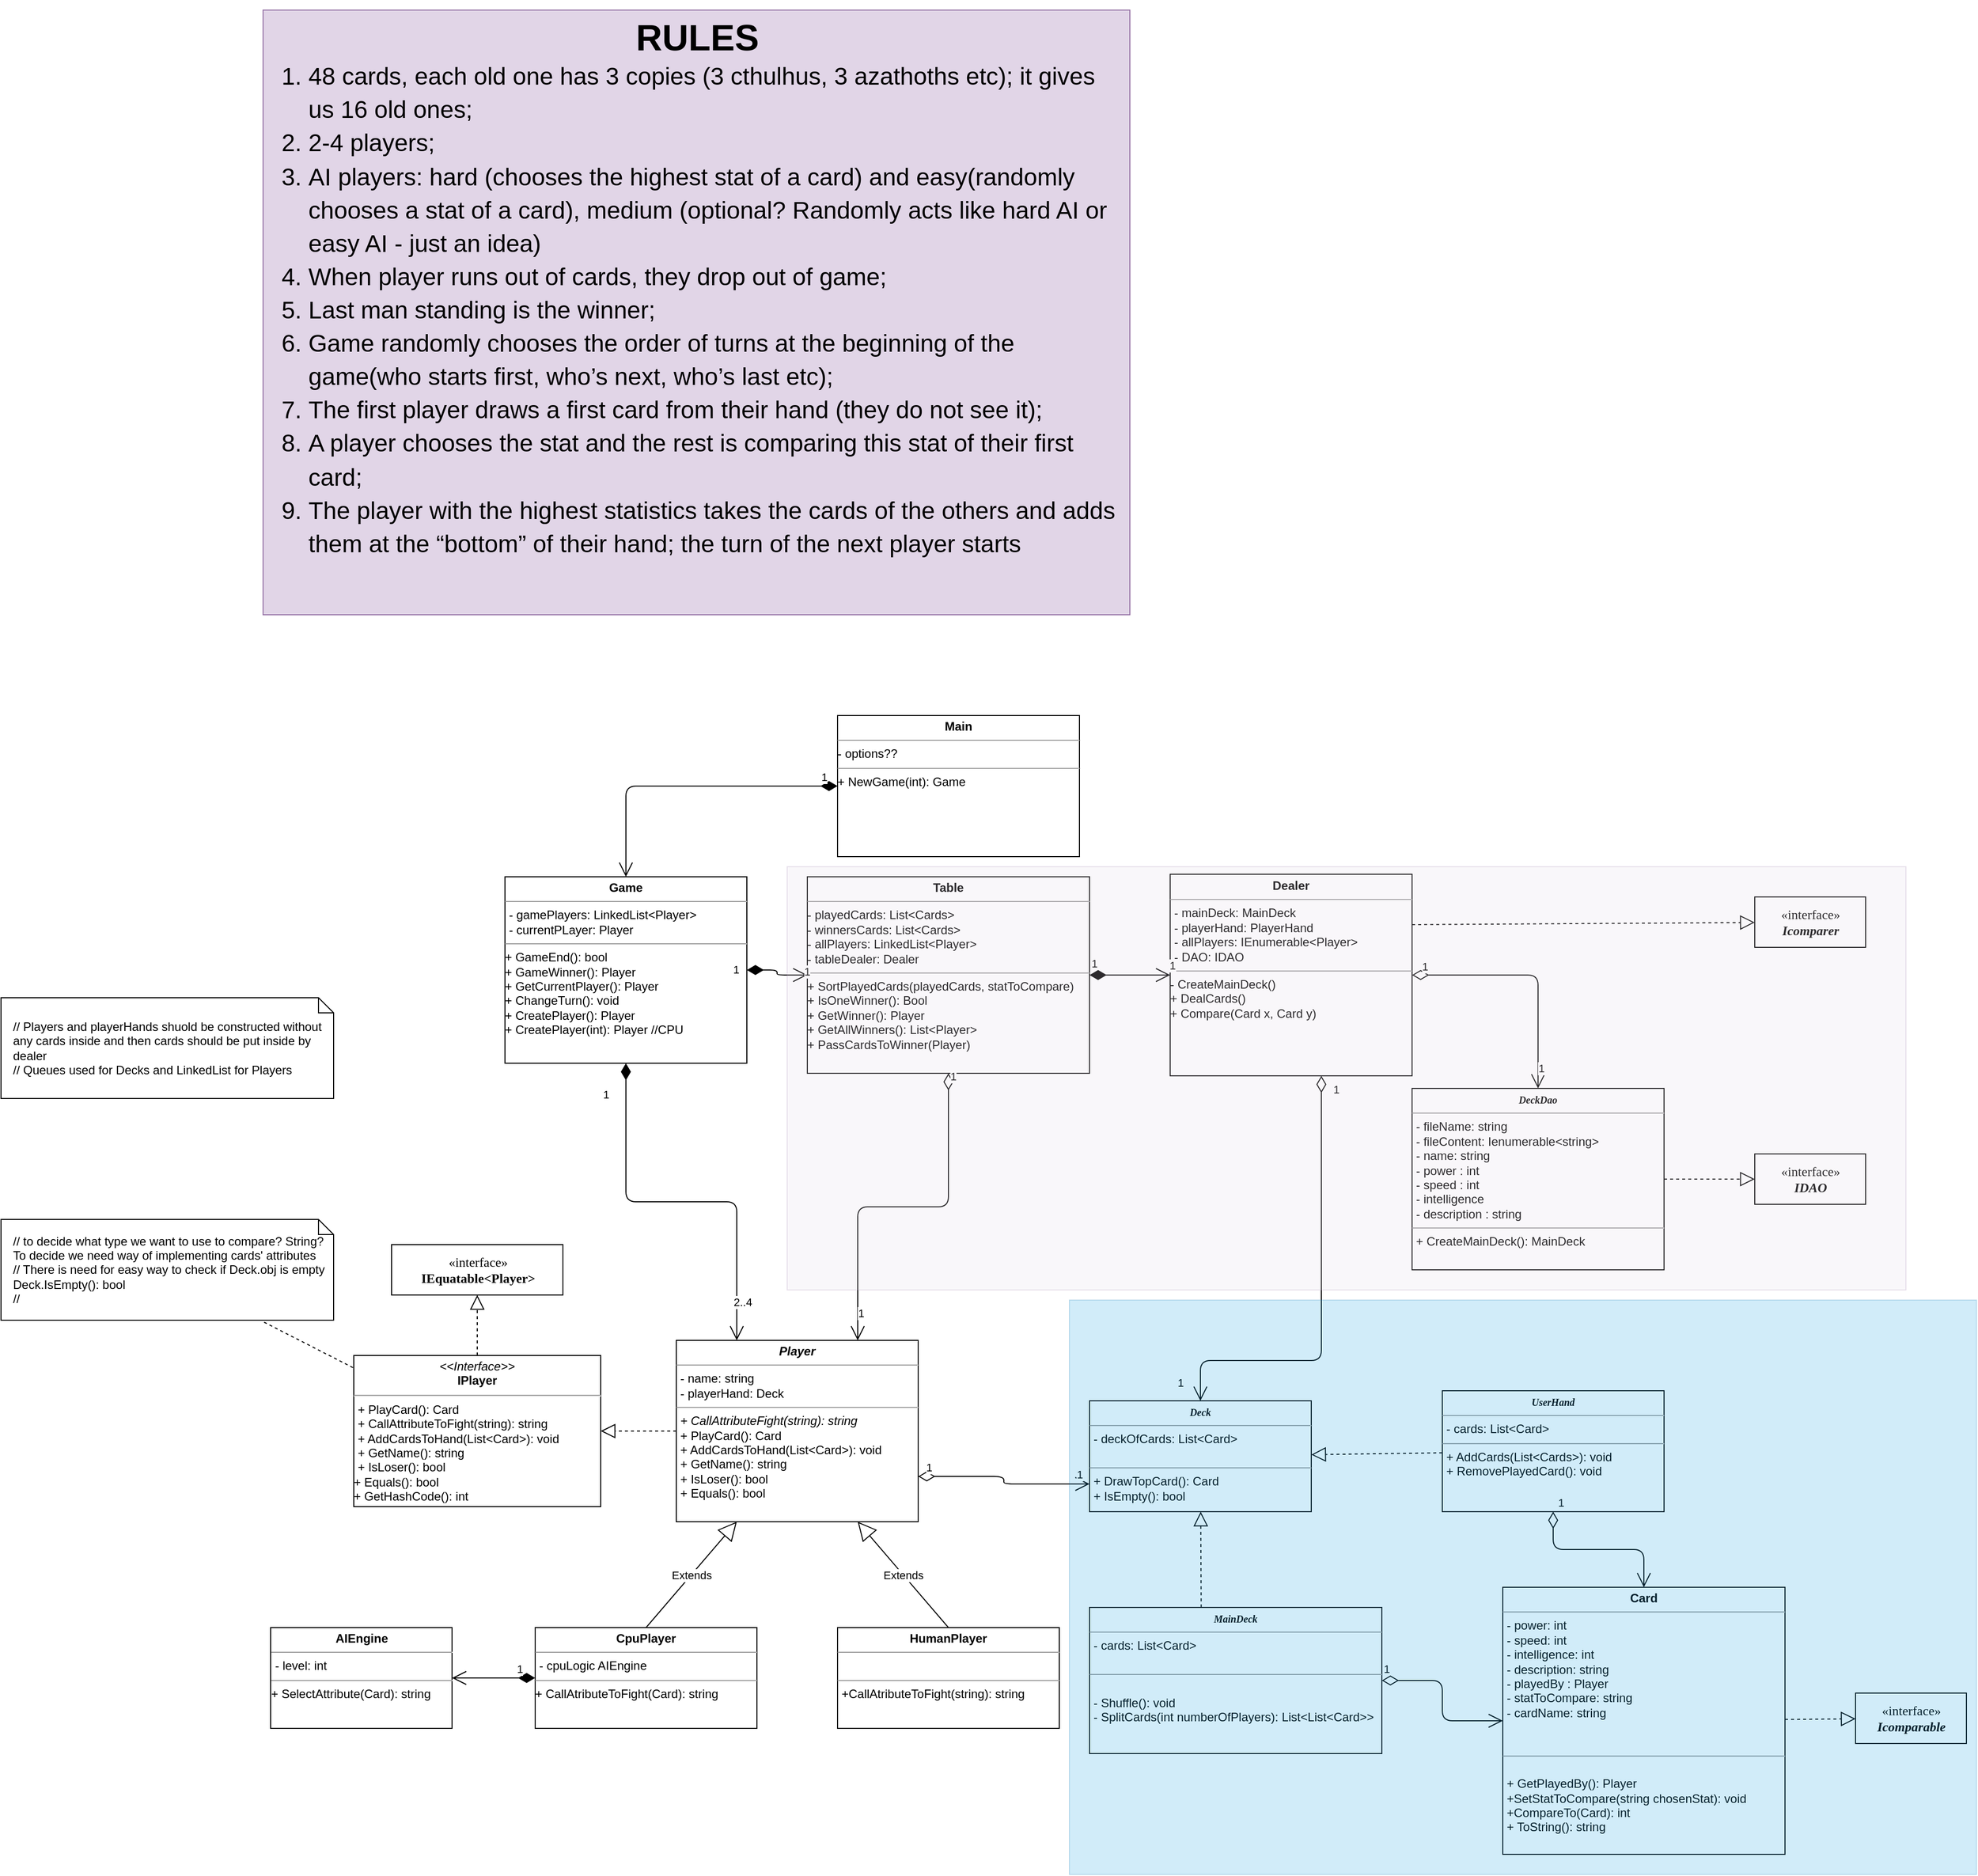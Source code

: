 <mxfile version="13.3.5" type="google"><diagram name="Page-1" id="c4acf3e9-155e-7222-9cf6-157b1a14988f"><mxGraphModel dx="3731" dy="2189" grid="1" gridSize="10" guides="1" tooltips="1" connect="1" arrows="1" fold="1" page="1" pageScale="1" pageWidth="850" pageHeight="1100" background="#ffffff" math="0" shadow="0"><root><mxCell id="0"/><mxCell id="1" parent="0"/><mxCell id="5d2195bd80daf111-9" value="&lt;p style=&quot;margin: 0px ; margin-top: 4px ; text-align: center&quot;&gt;&lt;b&gt;Card&lt;/b&gt;&lt;/p&gt;&lt;hr size=&quot;1&quot;&gt;&lt;p style=&quot;margin: 0px ; margin-left: 4px&quot;&gt;- power: int&lt;br&gt;- speed: int&lt;/p&gt;&lt;p style=&quot;margin: 0px ; margin-left: 4px&quot;&gt;- intelligence: int&lt;/p&gt;&lt;p style=&quot;margin: 0px ; margin-left: 4px&quot;&gt;- description: string&lt;/p&gt;&lt;p style=&quot;margin: 0px ; margin-left: 4px&quot;&gt;- playedBy : Player&lt;/p&gt;&lt;p style=&quot;margin: 0px ; margin-left: 4px&quot;&gt;- statToCompare: string&lt;/p&gt;&lt;p style=&quot;margin: 0px ; margin-left: 4px&quot;&gt;- cardName: string&lt;/p&gt;&lt;p style=&quot;margin: 0px ; margin-left: 4px&quot;&gt;&lt;br&gt;&lt;/p&gt;&lt;p style=&quot;margin: 0px ; margin-left: 4px&quot;&gt;&lt;br&gt;&lt;/p&gt;&lt;hr size=&quot;1&quot;&gt;&lt;p style=&quot;margin: 0px ; margin-left: 4px&quot;&gt;&lt;br&gt;+ GetPlayedBy(): Player&lt;/p&gt;&lt;p style=&quot;margin: 0px ; margin-left: 4px&quot;&gt;+SetStatToCompare(string chosenStat): void&lt;/p&gt;&lt;p style=&quot;margin: 0px ; margin-left: 4px&quot;&gt;+CompareTo(Card): int&lt;/p&gt;&lt;p style=&quot;margin: 0px ; margin-left: 4px&quot;&gt;+ ToString(): string&lt;/p&gt;&lt;p style=&quot;margin: 0px ; margin-left: 4px&quot;&gt;&lt;br&gt;&lt;/p&gt;&lt;p style=&quot;margin: 0px ; margin-left: 4px&quot;&gt;&lt;br&gt;&lt;/p&gt;" style="verticalAlign=top;align=left;overflow=fill;fontSize=12;fontFamily=Helvetica;html=1;rounded=0;shadow=0;comic=0;labelBackgroundColor=none;strokeWidth=1" parent="1" vertex="1"><mxGeometry x="300" y="525" width="280" height="265" as="geometry"/></mxCell><mxCell id="5d2195bd80daf111-13" value="&lt;font style=&quot;font-size: 13px&quot;&gt;«interface»&lt;br&gt;&lt;i&gt;&lt;b&gt;Icomparable&lt;/b&gt;&lt;/i&gt;&lt;/font&gt;" style="html=1;rounded=0;shadow=0;comic=0;labelBackgroundColor=none;strokeWidth=1;fontFamily=Verdana;fontSize=10;align=center;" parent="1" vertex="1"><mxGeometry x="650" y="630" width="110" height="50" as="geometry"/></mxCell><mxCell id="zJbqKSlz1I0cdjYQfldE-4" value="" style="endArrow=block;dashed=1;endFill=0;endSize=12;html=1;" parent="1" source="5d2195bd80daf111-9" target="5d2195bd80daf111-13" edge="1"><mxGeometry width="160" relative="1" as="geometry"><mxPoint x="403" y="600" as="sourcePoint"/><mxPoint x="220" y="587" as="targetPoint"/></mxGeometry></mxCell><mxCell id="zJbqKSlz1I0cdjYQfldE-5" value="&lt;p style=&quot;margin: 0px ; margin-top: 4px ; text-align: center&quot;&gt;&lt;i style=&quot;font-family: &amp;#34;verdana&amp;#34; ; font-size: 10px&quot;&gt;&lt;b&gt;Deck&lt;/b&gt;&lt;/i&gt;&lt;br&gt;&lt;/p&gt;&lt;hr size=&quot;1&quot;&gt;&lt;p style=&quot;margin: 0px ; margin-left: 4px&quot;&gt;&lt;span&gt;- deckOfCards: List&amp;lt;Card&amp;gt;&lt;/span&gt;&lt;br&gt;&lt;/p&gt;&lt;p style=&quot;margin: 0px ; margin-left: 4px&quot;&gt;&lt;br&gt;&lt;/p&gt;&lt;hr size=&quot;1&quot;&gt;&lt;p style=&quot;margin: 0px ; margin-left: 4px&quot;&gt;+ DrawTopCard(): Card&lt;/p&gt;&lt;p style=&quot;margin: 0px ; margin-left: 4px&quot;&gt;+ IsEmpty(): bool&lt;/p&gt;" style="verticalAlign=top;align=left;overflow=fill;fontSize=12;fontFamily=Helvetica;html=1;rounded=0;shadow=0;comic=0;labelBackgroundColor=none;strokeWidth=1" parent="1" vertex="1"><mxGeometry x="-110" y="340" width="220" height="110" as="geometry"/></mxCell><mxCell id="knvV5cfV0-kSAaih6F3k-11" value="&lt;p style=&quot;margin: 0px ; margin-top: 4px ; text-align: center&quot;&gt;&lt;i&gt;&lt;b&gt;Player&lt;/b&gt;&lt;/i&gt;&lt;br&gt;&lt;/p&gt;&lt;hr size=&quot;1&quot;&gt;&lt;p style=&quot;margin: 0px ; margin-left: 4px&quot;&gt;- name: string&lt;/p&gt;&lt;p style=&quot;margin: 0px ; margin-left: 4px&quot;&gt;- playerHand: Deck&lt;br&gt;&lt;/p&gt;&lt;hr size=&quot;1&quot;&gt;&lt;p style=&quot;margin: 0px ; margin-left: 4px&quot;&gt;&lt;i&gt;+ CallAttributeFight(string): string&lt;/i&gt;&lt;/p&gt;&lt;p style=&quot;margin: 0px ; margin-left: 4px&quot;&gt;+ PlayCard(): Card&lt;br&gt;&lt;/p&gt;&lt;p style=&quot;margin: 0px ; margin-left: 4px&quot;&gt;+ AddCardsToHand(List&amp;lt;Card&amp;gt;): void&lt;/p&gt;&lt;p style=&quot;margin: 0px ; margin-left: 4px&quot;&gt;+ GetName(): string&lt;br&gt;&lt;/p&gt;&lt;p style=&quot;margin: 0px ; margin-left: 4px&quot;&gt;+ IsLoser(): bool&lt;/p&gt;&lt;p style=&quot;margin: 0px ; margin-left: 4px&quot;&gt;+ Equals(): bool&lt;br&gt;&lt;/p&gt;&lt;p style=&quot;margin: 0px ; margin-left: 4px&quot;&gt;&lt;br&gt;&lt;/p&gt;" style="verticalAlign=top;align=left;overflow=fill;fontSize=12;fontFamily=Helvetica;html=1;rounded=0;shadow=0;comic=0;labelBackgroundColor=none;strokeWidth=1" parent="1" vertex="1"><mxGeometry x="-520" y="280" width="240" height="180" as="geometry"/></mxCell><mxCell id="zJbqKSlz1I0cdjYQfldE-6" value="&lt;p style=&quot;margin: 4px 0px 0px ; text-align: center&quot;&gt;&lt;font face=&quot;verdana&quot;&gt;&lt;span style=&quot;font-size: 10px&quot;&gt;&lt;b&gt;&lt;i&gt;MainDeck&lt;/i&gt;&lt;/b&gt;&lt;/span&gt;&lt;/font&gt;&lt;/p&gt;&lt;hr size=&quot;1&quot;&gt;&lt;p style=&quot;margin: 0px 0px 0px 4px&quot;&gt;- cards: List&amp;lt;Card&amp;gt;&lt;br&gt;&lt;/p&gt;&lt;p style=&quot;margin: 0px 0px 0px 4px&quot;&gt;&lt;br&gt;&lt;/p&gt;&lt;hr size=&quot;1&quot;&gt;&lt;p style=&quot;margin: 0px 0px 0px 4px&quot;&gt;&lt;br&gt;&lt;/p&gt;&lt;p style=&quot;margin: 0px 0px 0px 4px&quot;&gt;- Shuffle(): void&lt;br&gt;- SplitCards(int numberOfPlayers): List&amp;lt;List&amp;lt;Card&amp;gt;&amp;gt;&lt;/p&gt;" style="verticalAlign=top;align=left;overflow=fill;fontSize=12;fontFamily=Helvetica;html=1;rounded=0;shadow=0;comic=0;labelBackgroundColor=none;strokeWidth=1" parent="1" vertex="1"><mxGeometry x="-110" y="545" width="290" height="145" as="geometry"/></mxCell><mxCell id="zJbqKSlz1I0cdjYQfldE-7" value="&lt;p style=&quot;margin: 0px ; margin-top: 4px ; text-align: center&quot;&gt;&lt;i style=&quot;font-family: &amp;#34;verdana&amp;#34; ; font-size: 10px&quot;&gt;&lt;b&gt;UserHand&lt;/b&gt;&lt;/i&gt;&lt;/p&gt;&lt;hr size=&quot;1&quot;&gt;&lt;p style=&quot;margin: 0px ; margin-left: 4px&quot;&gt;&lt;span&gt;- cards: List&amp;lt;Card&amp;gt;&lt;/span&gt;&lt;br&gt;&lt;/p&gt;&lt;hr size=&quot;1&quot;&gt;&lt;p style=&quot;margin: 0px ; margin-left: 4px&quot;&gt;+ AddCards(List&amp;lt;Cards&amp;gt;): void&lt;br&gt;&lt;/p&gt;&lt;p style=&quot;margin: 0px ; margin-left: 4px&quot;&gt;+ RemovePlayedCard(): void&lt;/p&gt;" style="verticalAlign=top;align=left;overflow=fill;fontSize=12;fontFamily=Helvetica;html=1;rounded=0;shadow=0;comic=0;labelBackgroundColor=none;strokeWidth=1" parent="1" vertex="1"><mxGeometry x="240" y="330" width="220" height="120" as="geometry"/></mxCell><mxCell id="knvV5cfV0-kSAaih6F3k-12" value="&lt;p style=&quot;margin: 0px ; margin-top: 4px ; text-align: center&quot;&gt;&lt;b&gt;HumanPlayer&lt;/b&gt;&lt;br&gt;&lt;/p&gt;&lt;hr size=&quot;1&quot;&gt;&lt;br&gt;&lt;hr size=&quot;1&quot;&gt;&lt;p style=&quot;margin: 0px ; margin-left: 4px&quot;&gt;+CallAtributeToFight(string): string&lt;/p&gt;" style="verticalAlign=top;align=left;overflow=fill;fontSize=12;fontFamily=Helvetica;html=1;rounded=0;shadow=0;comic=0;labelBackgroundColor=none;strokeWidth=1" parent="1" vertex="1"><mxGeometry x="-360" y="565" width="220" height="100" as="geometry"/></mxCell><mxCell id="knvV5cfV0-kSAaih6F3k-13" value="&lt;p style=&quot;margin: 0px ; margin-top: 4px ; text-align: center&quot;&gt;&lt;i&gt;&amp;lt;&amp;lt;Interface&amp;gt;&amp;gt;&lt;/i&gt;&lt;br&gt;&lt;b&gt;IPlayer&lt;/b&gt;&lt;/p&gt;&lt;hr&gt;&lt;p style=&quot;margin: 0px ; margin-left: 4px&quot;&gt;+ PlayCard(): Card&lt;br&gt;+ CallAttributeToFight(string): string&lt;br&gt;&lt;/p&gt;&lt;p style=&quot;margin: 0px ; margin-left: 4px&quot;&gt;+ AddCardsToHand(List&amp;lt;Card&amp;gt;): void&lt;/p&gt;&lt;p style=&quot;margin: 0px ; margin-left: 4px&quot;&gt;+ GetName(): string&lt;br&gt;&lt;/p&gt;&lt;p style=&quot;margin: 0px ; margin-left: 4px&quot;&gt;+ IsLoser(): bool&lt;/p&gt;&lt;div&gt;+ Equals(): bool&lt;/div&gt;&lt;div&gt;+ GetHashCode(): int&lt;br&gt;&lt;/div&gt;&lt;div&gt;&lt;br&gt;&lt;/div&gt;" style="verticalAlign=top;align=left;overflow=fill;fontSize=12;fontFamily=Helvetica;html=1;rounded=0;shadow=0;comic=0;labelBackgroundColor=none;strokeWidth=1;strokeColor=#000000;" parent="1" vertex="1"><mxGeometry x="-840" y="295" width="245" height="150" as="geometry"/></mxCell><mxCell id="zJbqKSlz1I0cdjYQfldE-8" value="" style="endArrow=block;dashed=1;endFill=0;endSize=12;html=1;exitX=0.382;exitY=0;exitDx=0;exitDy=0;exitPerimeter=0;" parent="1" source="zJbqKSlz1I0cdjYQfldE-6" target="zJbqKSlz1I0cdjYQfldE-5" edge="1"><mxGeometry width="160" relative="1" as="geometry"><mxPoint x="40" y="510" as="sourcePoint"/><mxPoint x="40" y="421" as="targetPoint"/></mxGeometry></mxCell><mxCell id="zJbqKSlz1I0cdjYQfldE-9" value="" style="endArrow=block;dashed=1;endFill=0;endSize=12;html=1;" parent="1" source="zJbqKSlz1I0cdjYQfldE-7" target="zJbqKSlz1I0cdjYQfldE-5" edge="1"><mxGeometry width="160" relative="1" as="geometry"><mxPoint x="171.57" y="510" as="sourcePoint"/><mxPoint x="170" y="421" as="targetPoint"/></mxGeometry></mxCell><mxCell id="knvV5cfV0-kSAaih6F3k-14" value="Extends" style="endArrow=block;endSize=16;endFill=0;html=1;exitX=0.5;exitY=0;exitDx=0;exitDy=0;entryX=0.75;entryY=1;entryDx=0;entryDy=0;" parent="1" source="knvV5cfV0-kSAaih6F3k-12" target="knvV5cfV0-kSAaih6F3k-11" edge="1"><mxGeometry width="160" relative="1" as="geometry"><mxPoint x="-270" y="410" as="sourcePoint"/><mxPoint x="-110" y="410" as="targetPoint"/></mxGeometry></mxCell><mxCell id="knvV5cfV0-kSAaih6F3k-16" value="&lt;p style=&quot;margin: 0px ; margin-top: 4px ; text-align: center&quot;&gt;&lt;b&gt;CpuPlayer&lt;/b&gt;&lt;br&gt;&lt;/p&gt;&lt;hr size=&quot;1&quot;&gt;&lt;p style=&quot;margin: 0px ; margin-left: 4px&quot;&gt;- cpuLogic AIEngine&lt;br&gt;&lt;/p&gt;&lt;hr size=&quot;1&quot;&gt;+ CallAtributeToFight(Card): string" style="verticalAlign=top;align=left;overflow=fill;fontSize=12;fontFamily=Helvetica;html=1;rounded=0;shadow=0;comic=0;labelBackgroundColor=none;strokeWidth=1" parent="1" vertex="1"><mxGeometry x="-660" y="565" width="220" height="100" as="geometry"/></mxCell><mxCell id="knvV5cfV0-kSAaih6F3k-17" value="Extends" style="endArrow=block;endSize=16;endFill=0;html=1;exitX=0.5;exitY=0;exitDx=0;exitDy=0;entryX=0.25;entryY=1;entryDx=0;entryDy=0;" parent="1" source="knvV5cfV0-kSAaih6F3k-16" target="knvV5cfV0-kSAaih6F3k-11" edge="1"><mxGeometry width="160" relative="1" as="geometry"><mxPoint x="-420" y="546" as="sourcePoint"/><mxPoint x="-520" y="410" as="targetPoint"/></mxGeometry></mxCell><mxCell id="knvV5cfV0-kSAaih6F3k-19" value="" style="endArrow=block;dashed=1;endFill=0;endSize=12;html=1;entryX=1;entryY=0.5;entryDx=0;entryDy=0;exitX=0;exitY=0.5;exitDx=0;exitDy=0;" parent="1" source="knvV5cfV0-kSAaih6F3k-11" target="knvV5cfV0-kSAaih6F3k-13" edge="1"><mxGeometry width="160" relative="1" as="geometry"><mxPoint x="-500" y="190" as="sourcePoint"/><mxPoint x="-340" y="190" as="targetPoint"/></mxGeometry></mxCell><mxCell id="zJbqKSlz1I0cdjYQfldE-13" value="1" style="endArrow=open;html=1;endSize=12;startArrow=diamondThin;startSize=14;startFill=0;edgeStyle=orthogonalEdgeStyle;align=left;verticalAlign=bottom;" parent="1" source="zJbqKSlz1I0cdjYQfldE-7" target="5d2195bd80daf111-9" edge="1"><mxGeometry x="-1" y="3" relative="1" as="geometry"><mxPoint x="220" y="650" as="sourcePoint"/><mxPoint x="380" y="650" as="targetPoint"/></mxGeometry></mxCell><mxCell id="zJbqKSlz1I0cdjYQfldE-14" value="1" style="endArrow=open;html=1;endSize=12;startArrow=diamondThin;startSize=14;startFill=0;edgeStyle=orthogonalEdgeStyle;align=left;verticalAlign=bottom;" parent="1" source="zJbqKSlz1I0cdjYQfldE-6" target="5d2195bd80daf111-9" edge="1"><mxGeometry x="-1" y="3" relative="1" as="geometry"><mxPoint y="650" as="sourcePoint"/><mxPoint x="370" y="770" as="targetPoint"/><Array as="points"/></mxGeometry></mxCell><mxCell id="zJbqKSlz1I0cdjYQfldE-15" style="edgeStyle=orthogonalEdgeStyle;rounded=0;orthogonalLoop=1;jettySize=auto;html=1;exitX=0.5;exitY=1;exitDx=0;exitDy=0;" parent="1" source="zJbqKSlz1I0cdjYQfldE-5" target="zJbqKSlz1I0cdjYQfldE-5" edge="1"><mxGeometry relative="1" as="geometry"/></mxCell><mxCell id="zJbqKSlz1I0cdjYQfldE-16" value="&lt;font style=&quot;font-size: 13px&quot;&gt;«interface»&lt;br&gt;&lt;i&gt;&lt;b&gt;Icomparer&lt;/b&gt;&lt;/i&gt;&lt;/font&gt;" style="html=1;rounded=0;shadow=0;comic=0;labelBackgroundColor=none;strokeWidth=1;fontFamily=Verdana;fontSize=10;align=center;" parent="1" vertex="1"><mxGeometry x="550" y="-160" width="110" height="50" as="geometry"/></mxCell><mxCell id="zJbqKSlz1I0cdjYQfldE-20" value="" style="endArrow=block;dashed=1;endFill=0;endSize=12;html=1;exitX=1;exitY=0.25;exitDx=0;exitDy=0;" parent="1" source="zDq9rpyHAL72L7RHQZ0R-9" target="zJbqKSlz1I0cdjYQfldE-16" edge="1"><mxGeometry width="160" relative="1" as="geometry"><mxPoint x="705" y="520" as="sourcePoint"/><mxPoint x="520" y="460" as="targetPoint"/></mxGeometry></mxCell><mxCell id="zJbqKSlz1I0cdjYQfldE-22" value="&lt;p style=&quot;margin: 4px 0px 0px ; text-align: center&quot;&gt;&lt;font face=&quot;verdana&quot;&gt;&lt;span style=&quot;font-size: 10px&quot;&gt;&lt;b&gt;&lt;i&gt;DeckDao&lt;/i&gt;&lt;/b&gt;&lt;/span&gt;&lt;/font&gt;&lt;/p&gt;&lt;hr size=&quot;1&quot;&gt;&lt;p style=&quot;margin: 0px 0px 0px 4px&quot;&gt;- fileName: string&lt;/p&gt;&lt;p style=&quot;margin: 0px 0px 0px 4px&quot;&gt;- fileContent: Ienumerable&amp;lt;string&amp;gt;&lt;/p&gt;&lt;p style=&quot;margin: 0px 0px 0px 4px&quot;&gt;- name: string&lt;/p&gt;&lt;p style=&quot;margin: 0px 0px 0px 4px&quot;&gt;- power : int&lt;/p&gt;&lt;p style=&quot;margin: 0px 0px 0px 4px&quot;&gt;- speed : int&lt;/p&gt;&lt;p style=&quot;margin: 0px 0px 0px 4px&quot;&gt;- intelligence&lt;/p&gt;&lt;p style=&quot;margin: 0px 0px 0px 4px&quot;&gt;- description : string&lt;/p&gt;&lt;hr size=&quot;1&quot;&gt;&lt;p style=&quot;margin: 0px 0px 0px 4px&quot;&gt;+ CreateMainDeck(): MainDeck&lt;/p&gt;&lt;p style=&quot;margin: 0px 0px 0px 4px&quot;&gt;&lt;br&gt;&lt;/p&gt;" style="verticalAlign=top;align=left;overflow=fill;fontSize=12;fontFamily=Helvetica;html=1;rounded=0;shadow=0;comic=0;labelBackgroundColor=none;strokeWidth=1" parent="1" vertex="1"><mxGeometry x="210" y="30" width="250" height="180" as="geometry"/></mxCell><mxCell id="zJbqKSlz1I0cdjYQfldE-23" value="&lt;font style=&quot;font-size: 13px&quot;&gt;«interface»&lt;br&gt;&lt;i&gt;&lt;b&gt;IDAO&lt;/b&gt;&lt;/i&gt;&lt;/font&gt;" style="html=1;rounded=0;shadow=0;comic=0;labelBackgroundColor=none;strokeWidth=1;fontFamily=Verdana;fontSize=10;align=center;" parent="1" vertex="1"><mxGeometry x="550" y="95" width="110" height="50" as="geometry"/></mxCell><mxCell id="zJbqKSlz1I0cdjYQfldE-24" value="" style="endArrow=block;dashed=1;endFill=0;endSize=12;html=1;" parent="1" source="zJbqKSlz1I0cdjYQfldE-22" target="zJbqKSlz1I0cdjYQfldE-23" edge="1"><mxGeometry width="160" relative="1" as="geometry"><mxPoint x="704.41" y="890" as="sourcePoint"/><mxPoint x="704.41" y="820" as="targetPoint"/></mxGeometry></mxCell><mxCell id="r5YRLTdHEsEdtUXUb9aM-1" value="&lt;h1&gt;&lt;span id=&quot;docs-internal-guid-c9c8c73b-7fff-2d49-fba3-f013e277c60d&quot;&gt;&lt;font&gt;&lt;div style=&quot;text-align: center&quot;&gt;&lt;font face=&quot;arial&quot; style=&quot;font-size: 36px&quot;&gt;RULES&lt;/font&gt;&lt;/div&gt;&lt;ol style=&quot;font-size: 24px ; font-weight: normal ; margin-top: 0px ; margin-bottom: 0px&quot;&gt;&lt;li dir=&quot;ltr&quot; style=&quot;list-style-type: decimal ; font-family: &amp;#34;arial&amp;#34; ; background-color: transparent ; vertical-align: baseline&quot;&gt;&lt;p dir=&quot;ltr&quot; style=&quot;line-height: 1.38 ; margin-top: 0pt ; margin-bottom: 0pt&quot;&gt;&lt;span style=&quot;background-color: transparent ; vertical-align: baseline&quot;&gt;&lt;font&gt;48 cards, each old one has 3 copies (3 cthulhus, 3 azathoths etc); it gives us 16 old ones;&lt;/font&gt;&lt;/span&gt;&lt;/p&gt;&lt;/li&gt;&lt;li dir=&quot;ltr&quot; style=&quot;list-style-type: decimal ; font-family: &amp;#34;arial&amp;#34; ; background-color: transparent ; vertical-align: baseline&quot;&gt;&lt;p dir=&quot;ltr&quot; style=&quot;line-height: 1.38 ; margin-top: 0pt ; margin-bottom: 0pt&quot;&gt;&lt;span style=&quot;background-color: transparent ; vertical-align: baseline&quot;&gt;2-4 players;&lt;/span&gt;&lt;/p&gt;&lt;/li&gt;&lt;li dir=&quot;ltr&quot; style=&quot;list-style-type: decimal ; font-family: &amp;#34;arial&amp;#34; ; background-color: transparent ; vertical-align: baseline&quot;&gt;&lt;p dir=&quot;ltr&quot; style=&quot;line-height: 1.38 ; margin-top: 0pt ; margin-bottom: 0pt&quot;&gt;&lt;span style=&quot;background-color: transparent ; vertical-align: baseline&quot;&gt;AI players: hard (chooses the highest stat of a card) and easy(randomly chooses a stat of a card), medium (optional? Randomly acts like hard AI or easy AI - just an idea)&lt;/span&gt;&lt;/p&gt;&lt;/li&gt;&lt;li dir=&quot;ltr&quot; style=&quot;list-style-type: decimal ; font-family: &amp;#34;arial&amp;#34; ; background-color: transparent ; vertical-align: baseline&quot;&gt;&lt;p dir=&quot;ltr&quot; style=&quot;line-height: 1.38 ; margin-top: 0pt ; margin-bottom: 0pt&quot;&gt;&lt;span style=&quot;background-color: transparent ; vertical-align: baseline&quot;&gt;When player runs out of cards, they drop out of game;&lt;/span&gt;&lt;/p&gt;&lt;/li&gt;&lt;li dir=&quot;ltr&quot; style=&quot;list-style-type: decimal ; font-family: &amp;#34;arial&amp;#34; ; background-color: transparent ; vertical-align: baseline&quot;&gt;&lt;p dir=&quot;ltr&quot; style=&quot;line-height: 1.38 ; margin-top: 0pt ; margin-bottom: 0pt&quot;&gt;&lt;span style=&quot;background-color: transparent ; vertical-align: baseline&quot;&gt;Last man standing is the winner;&lt;/span&gt;&lt;/p&gt;&lt;/li&gt;&lt;li dir=&quot;ltr&quot; style=&quot;list-style-type: decimal ; font-family: &amp;#34;arial&amp;#34; ; background-color: transparent ; vertical-align: baseline&quot;&gt;&lt;p dir=&quot;ltr&quot; style=&quot;line-height: 1.38 ; margin-top: 0pt ; margin-bottom: 0pt&quot;&gt;&lt;span style=&quot;background-color: transparent ; vertical-align: baseline&quot;&gt;Game randomly chooses the order of turns at the beginning of the game(who starts first, who’s next, who’s last etc);&lt;/span&gt;&lt;/p&gt;&lt;/li&gt;&lt;li dir=&quot;ltr&quot; style=&quot;list-style-type: decimal ; font-family: &amp;#34;arial&amp;#34; ; background-color: transparent ; vertical-align: baseline&quot;&gt;&lt;p dir=&quot;ltr&quot; style=&quot;line-height: 1.38 ; margin-top: 0pt ; margin-bottom: 0pt&quot;&gt;&lt;span style=&quot;background-color: transparent ; vertical-align: baseline&quot;&gt;The first player draws a first card from their hand (they do not see it);&lt;/span&gt;&lt;/p&gt;&lt;/li&gt;&lt;li dir=&quot;ltr&quot; style=&quot;list-style-type: decimal ; font-family: &amp;#34;arial&amp;#34; ; background-color: transparent ; vertical-align: baseline&quot;&gt;&lt;p dir=&quot;ltr&quot; style=&quot;line-height: 1.38 ; margin-top: 0pt ; margin-bottom: 0pt&quot;&gt;&lt;span style=&quot;background-color: transparent ; vertical-align: baseline&quot;&gt;A player chooses the stat and the rest is comparing this stat of their first card;&lt;/span&gt;&lt;/p&gt;&lt;/li&gt;&lt;li dir=&quot;ltr&quot; style=&quot;list-style-type: decimal ; font-family: &amp;#34;arial&amp;#34; ; background-color: transparent ; vertical-align: baseline&quot;&gt;&lt;p dir=&quot;ltr&quot; style=&quot;line-height: 1.38 ; margin-top: 0pt ; margin-bottom: 0pt&quot;&gt;&lt;span style=&quot;background-color: transparent ; vertical-align: baseline&quot;&gt;The player with the highest statistics takes the cards of the others and adds them at the “bottom” of their hand; the turn of the next player starts&lt;/span&gt;&lt;/p&gt;&lt;/li&gt;&lt;/ol&gt;&lt;/font&gt;&lt;/span&gt;&lt;/h1&gt;" style="text;html=1;strokeColor=#9673a6;fillColor=#e1d5e7;spacing=5;spacingTop=-20;whiteSpace=wrap;overflow=hidden;rounded=0;" parent="1" vertex="1"><mxGeometry x="-930" y="-1040" width="860" height="600" as="geometry"/></mxCell><mxCell id="r5YRLTdHEsEdtUXUb9aM-3" style="edgeStyle=orthogonalEdgeStyle;rounded=0;orthogonalLoop=1;jettySize=auto;html=1;exitX=0.5;exitY=1;exitDx=0;exitDy=0;" parent="1" source="r5YRLTdHEsEdtUXUb9aM-1" target="r5YRLTdHEsEdtUXUb9aM-1" edge="1"><mxGeometry relative="1" as="geometry"/></mxCell><mxCell id="zDq9rpyHAL72L7RHQZ0R-3" value="1" style="endArrow=open;html=1;endSize=12;startArrow=diamondThin;startSize=14;startFill=0;edgeStyle=orthogonalEdgeStyle;align=left;verticalAlign=bottom;exitX=1;exitY=0.75;exitDx=0;exitDy=0;entryX=0;entryY=0.75;entryDx=0;entryDy=0;" parent="1" source="knvV5cfV0-kSAaih6F3k-11" target="zJbqKSlz1I0cdjYQfldE-5" edge="1"><mxGeometry x="-0.933" relative="1" as="geometry"><mxPoint x="-240" y="360" as="sourcePoint"/><mxPoint x="-80" y="360" as="targetPoint"/><mxPoint as="offset"/><Array as="points"/></mxGeometry></mxCell><mxCell id="zDq9rpyHAL72L7RHQZ0R-4" value="1" style="edgeLabel;html=1;align=center;verticalAlign=middle;resizable=0;points=[];" parent="zDq9rpyHAL72L7RHQZ0R-3" vertex="1" connectable="0"><mxGeometry x="0.887" y="3" relative="1" as="geometry"><mxPoint y="-7" as="offset"/></mxGeometry></mxCell><mxCell id="zDq9rpyHAL72L7RHQZ0R-6" value="&lt;p style=&quot;margin: 0px ; margin-top: 4px ; text-align: center&quot;&gt;&lt;b&gt;Table&lt;/b&gt;&lt;br&gt;&lt;/p&gt;&lt;hr size=&quot;1&quot;&gt;&lt;div&gt;- playedCards: List&amp;lt;Cards&amp;gt;&lt;/div&gt;&lt;div&gt;- winnersCards: List&amp;lt;Cards&amp;gt;&lt;/div&gt;&lt;div&gt;- allPlayers: LinkedList&amp;lt;Player&amp;gt;&lt;/div&gt;&lt;div&gt;- tableDealer: Dealer&lt;br&gt;&lt;/div&gt;&lt;hr size=&quot;1&quot;&gt;+ SortPlayedCards(playedCards, statToCompare)&lt;br&gt;+ IsOneWinner(): Bool&lt;br&gt;+ GetWinner(): Player&lt;br&gt;+ GetAllWinners(): List&amp;lt;Player&amp;gt;&lt;br&gt;+ PassCardsToWinner(Player)&lt;br&gt;&lt;p style=&quot;margin: 0px ; margin-left: 4px&quot;&gt;&lt;br&gt;&lt;/p&gt;" style="verticalAlign=top;align=left;overflow=fill;fontSize=12;fontFamily=Helvetica;html=1;rounded=0;shadow=0;comic=0;labelBackgroundColor=none;strokeWidth=1" parent="1" vertex="1"><mxGeometry x="-390" y="-180" width="280" height="195" as="geometry"/></mxCell><mxCell id="zDq9rpyHAL72L7RHQZ0R-7" value="1" style="endArrow=open;html=1;endSize=12;startArrow=diamondThin;startSize=14;startFill=0;edgeStyle=orthogonalEdgeStyle;align=left;verticalAlign=bottom;" parent="1" source="zDq9rpyHAL72L7RHQZ0R-9" target="zJbqKSlz1I0cdjYQfldE-5" edge="1"><mxGeometry x="-0.898" y="10" relative="1" as="geometry"><mxPoint x="-270" y="230" as="sourcePoint"/><mxPoint x="30" y="230" as="targetPoint"/><mxPoint as="offset"/><Array as="points"><mxPoint x="120" y="300"/><mxPoint y="300"/></Array></mxGeometry></mxCell><mxCell id="zDq9rpyHAL72L7RHQZ0R-8" value="1" style="edgeLabel;html=1;align=center;verticalAlign=middle;resizable=0;points=[];" parent="zDq9rpyHAL72L7RHQZ0R-7" vertex="1" connectable="0"><mxGeometry x="0.887" y="3" relative="1" as="geometry"><mxPoint x="-23" y="7" as="offset"/></mxGeometry></mxCell><mxCell id="zDq9rpyHAL72L7RHQZ0R-9" value="&lt;p style=&quot;margin: 0px ; margin-top: 4px ; text-align: center&quot;&gt;&lt;b&gt;Dealer&lt;/b&gt;&lt;br&gt;&lt;/p&gt;&lt;hr size=&quot;1&quot;&gt;&lt;p style=&quot;margin: 0px ; margin-left: 4px&quot;&gt;- mainDeck: MainDeck&lt;br&gt;&lt;/p&gt;&lt;p style=&quot;margin: 0px ; margin-left: 4px&quot;&gt;- playerHand: PlayerHand&lt;/p&gt;&lt;p style=&quot;margin: 0px ; margin-left: 4px&quot;&gt;- allPlayers: IEnumerable&amp;lt;Player&amp;gt;&lt;/p&gt;&lt;p style=&quot;margin: 0px ; margin-left: 4px&quot;&gt;- DAO: IDAO&lt;/p&gt;&lt;hr size=&quot;1&quot;&gt;- CreateMainDeck()&lt;br&gt;+ DealCards()&lt;br&gt;+ Compare(Card x, Card y)" style="verticalAlign=top;align=left;overflow=fill;fontSize=12;fontFamily=Helvetica;html=1;rounded=0;shadow=0;comic=0;labelBackgroundColor=none;strokeWidth=1" parent="1" vertex="1"><mxGeometry x="-30" y="-182.5" width="240" height="200" as="geometry"/></mxCell><mxCell id="K0MUBOmWtoiN1DbPs1B--4" value="1" style="endArrow=open;html=1;endSize=12;startArrow=diamondThin;startSize=14;startFill=0;edgeStyle=orthogonalEdgeStyle;align=left;verticalAlign=bottom;exitX=1;exitY=0.5;exitDx=0;exitDy=0;" parent="1" source="zDq9rpyHAL72L7RHQZ0R-9" target="zJbqKSlz1I0cdjYQfldE-22" edge="1"><mxGeometry x="-0.933" relative="1" as="geometry"><mxPoint x="390" y="340" as="sourcePoint"/><mxPoint x="690" y="340" as="targetPoint"/><mxPoint as="offset"/></mxGeometry></mxCell><mxCell id="K0MUBOmWtoiN1DbPs1B--5" value="1" style="edgeLabel;html=1;align=center;verticalAlign=middle;resizable=0;points=[];" parent="K0MUBOmWtoiN1DbPs1B--4" connectable="0" vertex="1"><mxGeometry x="0.887" y="3" relative="1" as="geometry"><mxPoint y="-7" as="offset"/></mxGeometry></mxCell><mxCell id="zDq9rpyHAL72L7RHQZ0R-11" value="1" style="endArrow=open;html=1;endSize=12;startArrow=diamondThin;startSize=14;startFill=1;edgeStyle=orthogonalEdgeStyle;align=left;verticalAlign=bottom;" parent="1" source="zDq9rpyHAL72L7RHQZ0R-6" target="zDq9rpyHAL72L7RHQZ0R-9" edge="1"><mxGeometry x="-1" y="3" relative="1" as="geometry"><mxPoint x="-220" y="110" as="sourcePoint"/><mxPoint x="-60" y="110" as="targetPoint"/></mxGeometry></mxCell><mxCell id="zDq9rpyHAL72L7RHQZ0R-12" value="1" style="edgeLabel;html=1;align=center;verticalAlign=middle;resizable=0;points=[];" parent="zDq9rpyHAL72L7RHQZ0R-11" vertex="1" connectable="0"><mxGeometry x="0.81" y="4" relative="1" as="geometry"><mxPoint x="9" y="-6" as="offset"/></mxGeometry></mxCell><mxCell id="zDq9rpyHAL72L7RHQZ0R-13" value="1" style="endArrow=open;html=1;endSize=12;startArrow=diamondThin;startSize=14;startFill=0;edgeStyle=orthogonalEdgeStyle;align=left;verticalAlign=bottom;entryX=0.75;entryY=0;entryDx=0;entryDy=0;" parent="1" source="zDq9rpyHAL72L7RHQZ0R-6" target="knvV5cfV0-kSAaih6F3k-11" edge="1"><mxGeometry x="-0.933" relative="1" as="geometry"><mxPoint x="-360" y="250" as="sourcePoint"/><mxPoint x="-410" y="270" as="targetPoint"/><mxPoint as="offset"/></mxGeometry></mxCell><mxCell id="zDq9rpyHAL72L7RHQZ0R-14" value="1" style="edgeLabel;html=1;align=center;verticalAlign=middle;resizable=0;points=[];" parent="zDq9rpyHAL72L7RHQZ0R-13" vertex="1" connectable="0"><mxGeometry x="0.887" y="3" relative="1" as="geometry"><mxPoint y="-7" as="offset"/></mxGeometry></mxCell><mxCell id="zDq9rpyHAL72L7RHQZ0R-16" value="&lt;p style=&quot;margin: 0px ; margin-top: 4px ; text-align: center&quot;&gt;&lt;b&gt;Game&lt;/b&gt;&lt;br&gt;&lt;/p&gt;&lt;hr size=&quot;1&quot;&gt;&lt;p style=&quot;margin: 0px ; margin-left: 4px&quot;&gt;- gamePlayers: LinkedList&amp;lt;Player&amp;gt;&lt;/p&gt;&lt;p style=&quot;margin: 0px ; margin-left: 4px&quot;&gt;- currentPLayer: Player&lt;br&gt;&lt;/p&gt;&lt;hr size=&quot;1&quot;&gt;&lt;div&gt;+ GameEnd(): bool&lt;/div&gt;&lt;div&gt;+ GameWinner(): Player&lt;/div&gt;&lt;div&gt;+ GetCurrentPlayer(): Player&lt;br&gt;&lt;/div&gt;&lt;div&gt;+ ChangeTurn(): void&lt;/div&gt;&lt;div&gt;+ CreatePlayer(): Player&lt;/div&gt;&lt;div&gt;+ CreatePlayer(int): Player //CPU&lt;br&gt;&lt;/div&gt;" style="verticalAlign=top;align=left;overflow=fill;fontSize=12;fontFamily=Helvetica;html=1;rounded=0;shadow=0;comic=0;labelBackgroundColor=none;strokeWidth=1" parent="1" vertex="1"><mxGeometry x="-690" y="-180" width="240" height="185" as="geometry"/></mxCell><mxCell id="sLaKFQyMYN8z52C0CgZ6-3" value="&lt;div&gt;// to decide what type we want to use to compare? String? To decide we need way of implementing cards' attributes&lt;br&gt;&lt;/div&gt;&lt;div&gt;// There is need for easy way to check if Deck.obj is empty Deck.IsEmpty(): bool&lt;/div&gt;&lt;div&gt;// &lt;br&gt;&lt;/div&gt;" style="shape=note;size=15;align=left;spacingLeft=10;html=1;whiteSpace=wrap;" parent="1" vertex="1"><mxGeometry x="-1190" y="160" width="330" height="100" as="geometry"/></mxCell><mxCell id="sLaKFQyMYN8z52C0CgZ6-5" value="" style="edgeStyle=none;endArrow=none;exitX=0.791;exitY=1.02;dashed=1;html=1;exitDx=0;exitDy=0;exitPerimeter=0;" parent="1" source="sLaKFQyMYN8z52C0CgZ6-3" target="knvV5cfV0-kSAaih6F3k-13" edge="1"><mxGeometry x="1" relative="1" as="geometry"><mxPoint x="-650" y="460" as="targetPoint"/></mxGeometry></mxCell><mxCell id="sLaKFQyMYN8z52C0CgZ6-6" value="&lt;font style=&quot;font-size: 13px&quot;&gt;«interface»&lt;br&gt;&lt;b&gt;IEquatable&amp;lt;Player&amp;gt;&lt;/b&gt;&lt;br&gt;&lt;/font&gt;" style="html=1;rounded=0;shadow=0;comic=0;labelBackgroundColor=none;strokeWidth=1;fontFamily=Verdana;fontSize=10;align=center;" parent="1" vertex="1"><mxGeometry x="-802.5" y="185" width="170" height="50" as="geometry"/></mxCell><mxCell id="sLaKFQyMYN8z52C0CgZ6-7" value="" style="endArrow=block;dashed=1;endFill=0;endSize=12;html=1;" parent="1" source="knvV5cfV0-kSAaih6F3k-13" target="sLaKFQyMYN8z52C0CgZ6-6" edge="1"><mxGeometry width="160" relative="1" as="geometry"><mxPoint x="-645" y="240" as="sourcePoint"/><mxPoint x="-720" y="240" as="targetPoint"/></mxGeometry></mxCell><mxCell id="sLaKFQyMYN8z52C0CgZ6-8" value="&lt;p style=&quot;margin: 0px ; margin-top: 4px ; text-align: center&quot;&gt;&lt;b&gt;AIEngine&lt;/b&gt;&lt;br&gt;&lt;/p&gt;&lt;hr size=&quot;1&quot;&gt;&lt;p style=&quot;margin: 0px ; margin-left: 4px&quot;&gt;- level: int&lt;br&gt;&lt;/p&gt;&lt;hr size=&quot;1&quot;&gt;+ SelectAttribute(Card): string" style="verticalAlign=top;align=left;overflow=fill;fontSize=12;fontFamily=Helvetica;html=1;rounded=0;shadow=0;comic=0;labelBackgroundColor=none;strokeWidth=1" parent="1" vertex="1"><mxGeometry x="-922.5" y="565" width="180" height="100" as="geometry"/></mxCell><mxCell id="sLaKFQyMYN8z52C0CgZ6-9" value="1" style="endArrow=open;html=1;endSize=12;startArrow=diamondThin;startSize=14;startFill=1;edgeStyle=orthogonalEdgeStyle;align=left;verticalAlign=bottom;" parent="1" source="knvV5cfV0-kSAaih6F3k-16" target="sLaKFQyMYN8z52C0CgZ6-8" edge="1"><mxGeometry x="-0.5" relative="1" as="geometry"><mxPoint x="-740" y="510" as="sourcePoint"/><mxPoint x="-590" y="590" as="targetPoint"/><mxPoint as="offset"/></mxGeometry></mxCell><mxCell id="sLaKFQyMYN8z52C0CgZ6-10" value="2..4" style="endArrow=open;html=1;endSize=12;startArrow=diamondThin;startSize=14;startFill=1;edgeStyle=orthogonalEdgeStyle;align=left;verticalAlign=bottom;exitX=0.5;exitY=1;exitDx=0;exitDy=0;entryX=0.25;entryY=0;entryDx=0;entryDy=0;" parent="1" source="zDq9rpyHAL72L7RHQZ0R-16" target="knvV5cfV0-kSAaih6F3k-11" edge="1"><mxGeometry x="0.849" y="-5" relative="1" as="geometry"><mxPoint x="-250" y="330" as="sourcePoint"/><mxPoint x="-90" y="330" as="targetPoint"/><mxPoint as="offset"/></mxGeometry></mxCell><mxCell id="sLaKFQyMYN8z52C0CgZ6-11" value="1" style="edgeLabel;html=1;align=center;verticalAlign=middle;resizable=0;points=[];" parent="sLaKFQyMYN8z52C0CgZ6-10" vertex="1" connectable="0"><mxGeometry x="-0.819" y="3" relative="1" as="geometry"><mxPoint x="-23" y="-4" as="offset"/></mxGeometry></mxCell><mxCell id="sLaKFQyMYN8z52C0CgZ6-12" value="1" style="endArrow=open;html=1;endSize=12;startArrow=diamondThin;startSize=14;startFill=1;edgeStyle=orthogonalEdgeStyle;align=left;verticalAlign=bottom;" parent="1" source="zDq9rpyHAL72L7RHQZ0R-16" target="zDq9rpyHAL72L7RHQZ0R-6" edge="1"><mxGeometry x="0.849" y="-5" relative="1" as="geometry"><mxPoint x="-90" y="-30" as="sourcePoint"/><mxPoint x="-240" y="85" as="targetPoint"/><mxPoint as="offset"/></mxGeometry></mxCell><mxCell id="sLaKFQyMYN8z52C0CgZ6-13" value="1" style="edgeLabel;html=1;align=center;verticalAlign=middle;resizable=0;points=[];" parent="sLaKFQyMYN8z52C0CgZ6-12" vertex="1" connectable="0"><mxGeometry x="-0.819" y="3" relative="1" as="geometry"><mxPoint x="-17" y="2" as="offset"/></mxGeometry></mxCell><mxCell id="sLaKFQyMYN8z52C0CgZ6-14" value="&lt;p style=&quot;margin: 0px ; margin-top: 4px ; text-align: center&quot;&gt;&lt;b&gt;Main&lt;/b&gt;&lt;br&gt;&lt;/p&gt;&lt;hr size=&quot;1&quot;&gt;- options??&lt;br&gt;&lt;hr size=&quot;1&quot;&gt;&lt;div&gt;+ NewGame(int): Game&lt;/div&gt;&lt;div&gt;&lt;br&gt;&lt;/div&gt;" style="verticalAlign=top;align=left;overflow=fill;fontSize=12;fontFamily=Helvetica;html=1;rounded=0;shadow=0;comic=0;labelBackgroundColor=none;strokeWidth=1" parent="1" vertex="1"><mxGeometry x="-360" y="-340" width="240" height="140" as="geometry"/></mxCell><mxCell id="sLaKFQyMYN8z52C0CgZ6-16" value="1" style="endArrow=open;html=1;endSize=12;startArrow=diamondThin;startSize=14;startFill=1;edgeStyle=orthogonalEdgeStyle;align=left;verticalAlign=bottom;" parent="1" source="sLaKFQyMYN8z52C0CgZ6-14" target="zDq9rpyHAL72L7RHQZ0R-16" edge="1"><mxGeometry x="-0.877" relative="1" as="geometry"><mxPoint x="-160" y="-10" as="sourcePoint"/><mxPoint y="-10" as="targetPoint"/><mxPoint as="offset"/></mxGeometry></mxCell><mxCell id="DCaXs6ArvHI1rTLMN0l0-2" value="" style="rounded=0;whiteSpace=wrap;html=1;fillColor=#1ba1e2;strokeColor=#006EAF;fontColor=#ffffff;glass=0;shadow=0;comic=0;opacity=20;" parent="1" vertex="1"><mxGeometry x="-130" y="240" width="900" height="570" as="geometry"/></mxCell><mxCell id="0jC98jW_UTHiF1V-ayRR-1" value="&lt;div&gt;// Players and playerHands shuold be constructed without any cards inside and then cards should be put inside by dealer&lt;/div&gt;&lt;div&gt;// Queues used for Decks and LinkedList for Players&lt;br&gt;&lt;/div&gt;" style="shape=note;size=15;align=left;spacingLeft=10;html=1;whiteSpace=wrap;" parent="1" vertex="1"><mxGeometry x="-1190" y="-60" width="330" height="100" as="geometry"/></mxCell><mxCell id="5YUCP34MLjOkrueNL3zO-1" value="" style="rounded=0;whiteSpace=wrap;html=1;fillColor=#e1d5e7;strokeColor=#9673a6;glass=0;shadow=0;comic=0;opacity=20;gradientColor=none;" parent="1" vertex="1"><mxGeometry x="-410" y="-190" width="1110" height="420" as="geometry"/></mxCell></root></mxGraphModel></diagram></mxfile>